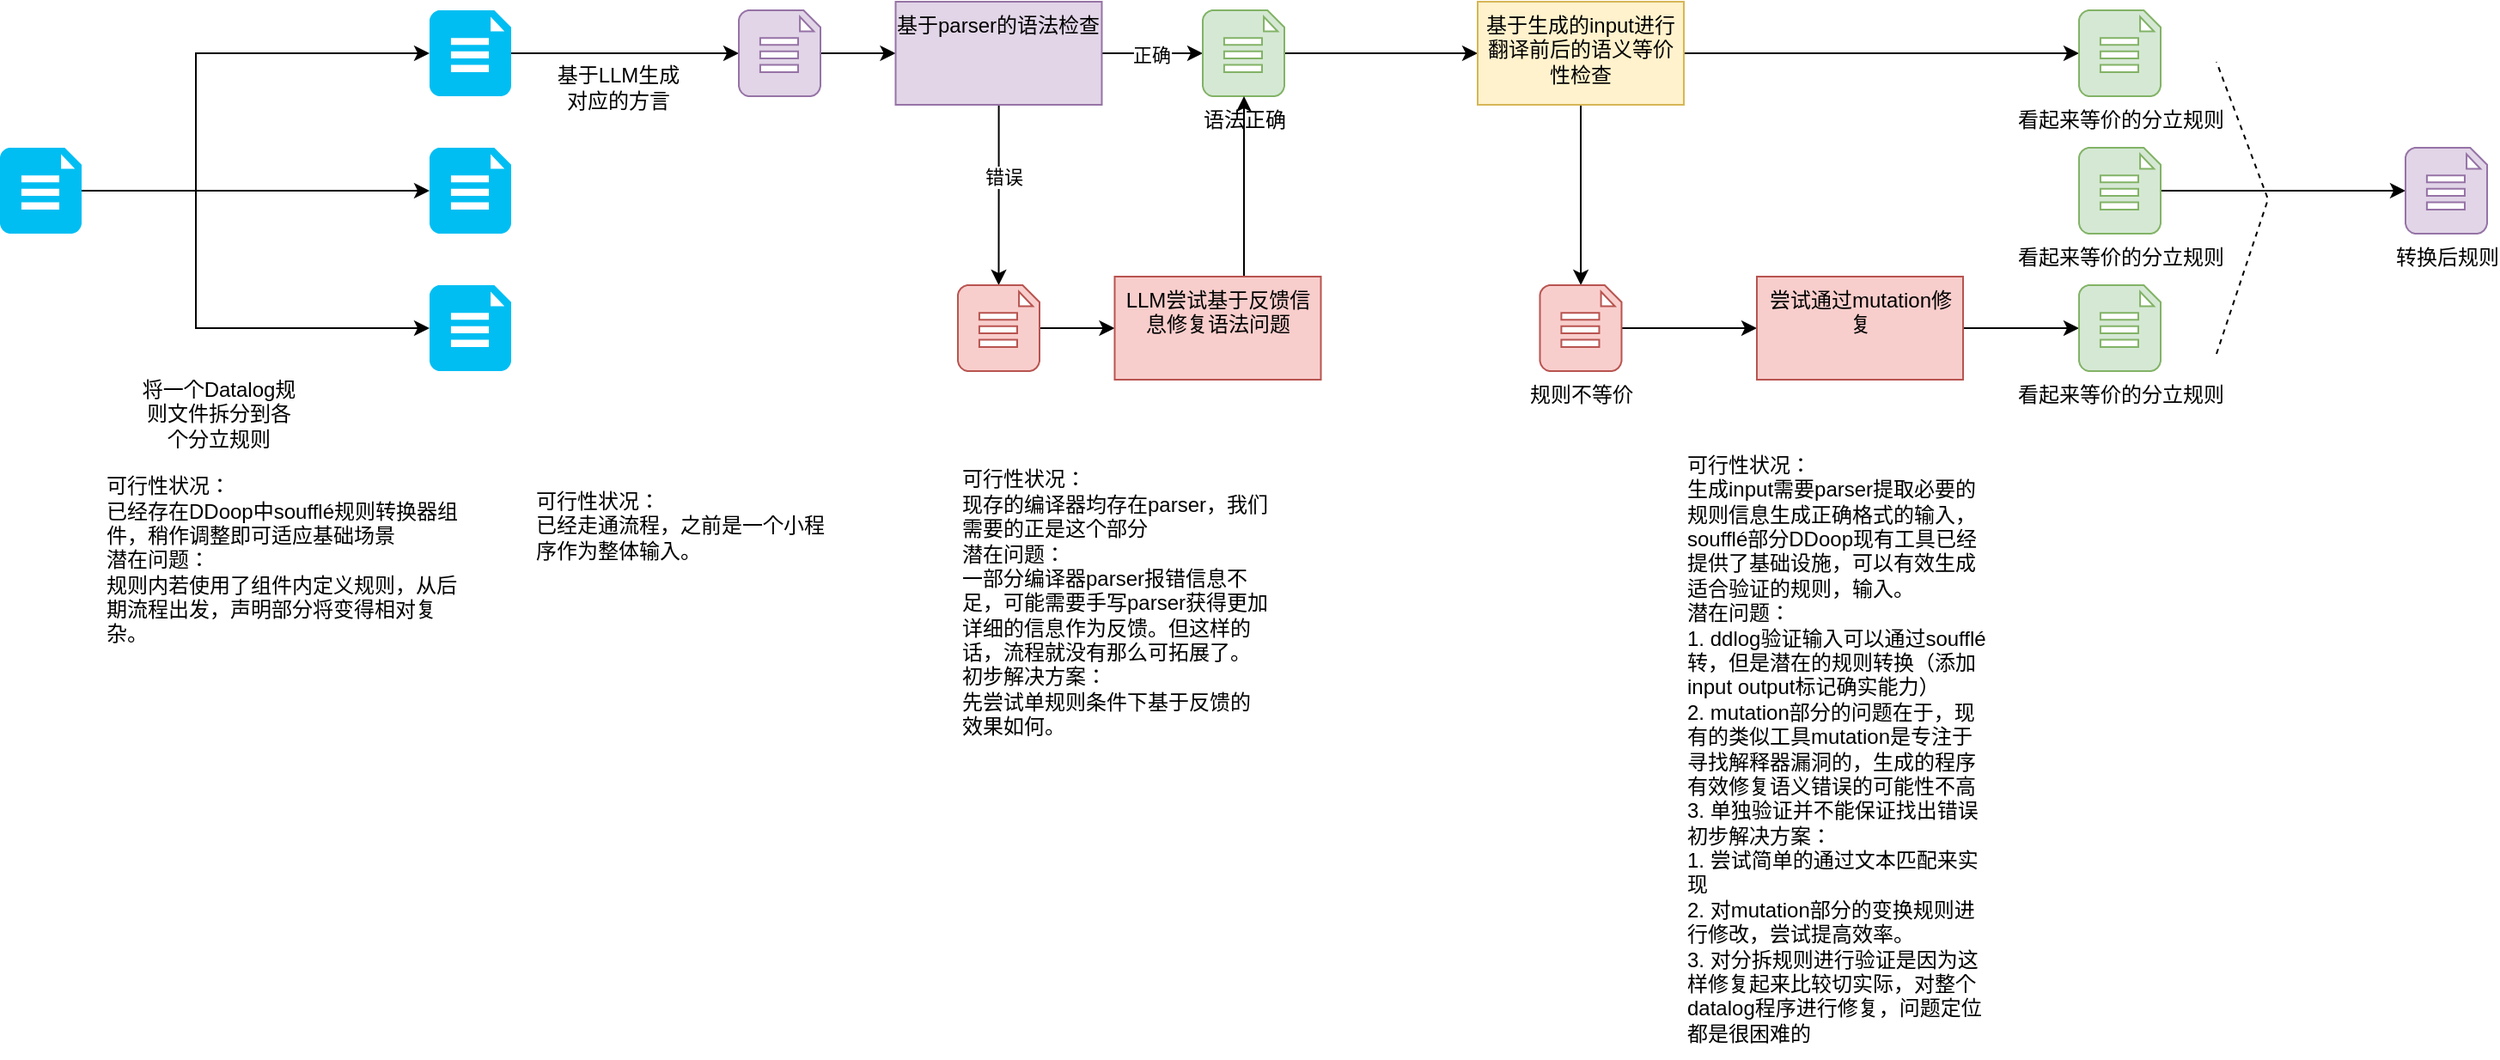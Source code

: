 <mxfile version="22.1.11" type="github">
  <diagram name="第 1 页" id="qbcq0HSddqmyH18pInoi">
    <mxGraphModel dx="954" dy="606" grid="1" gridSize="10" guides="1" tooltips="1" connect="1" arrows="1" fold="1" page="1" pageScale="1" pageWidth="827" pageHeight="1169" math="0" shadow="0">
      <root>
        <mxCell id="0" />
        <mxCell id="1" parent="0" />
        <mxCell id="Vjg9qxUvn2heQVp0XPwC-15" value="" style="edgeStyle=orthogonalEdgeStyle;rounded=0;orthogonalLoop=1;jettySize=auto;html=1;exitX=1;exitY=0.5;exitDx=0;exitDy=0;exitPerimeter=0;" edge="1" parent="1" source="Vjg9qxUvn2heQVp0XPwC-1" target="Vjg9qxUvn2heQVp0XPwC-3">
          <mxGeometry relative="1" as="geometry">
            <Array as="points" />
          </mxGeometry>
        </mxCell>
        <mxCell id="Vjg9qxUvn2heQVp0XPwC-17" value="" style="edgeStyle=orthogonalEdgeStyle;rounded=0;orthogonalLoop=1;jettySize=auto;html=1;entryX=0;entryY=0.5;entryDx=0;entryDy=0;entryPerimeter=0;" edge="1" parent="1" source="Vjg9qxUvn2heQVp0XPwC-1" target="Vjg9qxUvn2heQVp0XPwC-2">
          <mxGeometry relative="1" as="geometry">
            <Array as="points">
              <mxPoint x="144" y="155" />
            </Array>
          </mxGeometry>
        </mxCell>
        <mxCell id="Vjg9qxUvn2heQVp0XPwC-19" value="" style="edgeStyle=orthogonalEdgeStyle;rounded=0;orthogonalLoop=1;jettySize=auto;html=1;entryX=0;entryY=0.5;entryDx=0;entryDy=0;entryPerimeter=0;" edge="1" parent="1" source="Vjg9qxUvn2heQVp0XPwC-1" target="Vjg9qxUvn2heQVp0XPwC-4">
          <mxGeometry relative="1" as="geometry">
            <Array as="points">
              <mxPoint x="144" y="315" />
            </Array>
          </mxGeometry>
        </mxCell>
        <mxCell id="Vjg9qxUvn2heQVp0XPwC-1" value="" style="verticalLabelPosition=bottom;html=1;verticalAlign=top;align=center;strokeColor=none;fillColor=#00BEF2;shape=mxgraph.azure.file_2;pointerEvents=1;" vertex="1" parent="1">
          <mxGeometry x="30" y="210" width="47.5" height="50" as="geometry" />
        </mxCell>
        <mxCell id="Vjg9qxUvn2heQVp0XPwC-13" value="" style="edgeStyle=orthogonalEdgeStyle;rounded=0;orthogonalLoop=1;jettySize=auto;html=1;" edge="1" parent="1" source="Vjg9qxUvn2heQVp0XPwC-2" target="Vjg9qxUvn2heQVp0XPwC-7">
          <mxGeometry relative="1" as="geometry" />
        </mxCell>
        <mxCell id="Vjg9qxUvn2heQVp0XPwC-2" value="" style="verticalLabelPosition=bottom;html=1;verticalAlign=top;align=center;strokeColor=none;fillColor=#00BEF2;shape=mxgraph.azure.file_2;pointerEvents=1;" vertex="1" parent="1">
          <mxGeometry x="280" y="130" width="47.5" height="50" as="geometry" />
        </mxCell>
        <mxCell id="Vjg9qxUvn2heQVp0XPwC-3" value="" style="verticalLabelPosition=bottom;html=1;verticalAlign=top;align=center;strokeColor=none;fillColor=#00BEF2;shape=mxgraph.azure.file_2;pointerEvents=1;" vertex="1" parent="1">
          <mxGeometry x="280" y="210" width="47.5" height="50" as="geometry" />
        </mxCell>
        <mxCell id="Vjg9qxUvn2heQVp0XPwC-4" value="" style="verticalLabelPosition=bottom;html=1;verticalAlign=top;align=center;strokeColor=none;fillColor=#00BEF2;shape=mxgraph.azure.file_2;pointerEvents=1;" vertex="1" parent="1">
          <mxGeometry x="280" y="290" width="47.5" height="50" as="geometry" />
        </mxCell>
        <mxCell id="Vjg9qxUvn2heQVp0XPwC-23" value="" style="edgeStyle=orthogonalEdgeStyle;rounded=0;orthogonalLoop=1;jettySize=auto;html=1;" edge="1" parent="1" source="Vjg9qxUvn2heQVp0XPwC-7" target="Vjg9qxUvn2heQVp0XPwC-22">
          <mxGeometry relative="1" as="geometry" />
        </mxCell>
        <mxCell id="Vjg9qxUvn2heQVp0XPwC-7" value="" style="verticalLabelPosition=bottom;html=1;verticalAlign=top;align=center;strokeColor=#9673a6;fillColor=#e1d5e7;shape=mxgraph.azure.file_2;pointerEvents=1;" vertex="1" parent="1">
          <mxGeometry x="460" y="130" width="47.5" height="50" as="geometry" />
        </mxCell>
        <mxCell id="Vjg9qxUvn2heQVp0XPwC-6" value="将一个Datalog规则文件拆分到各个分立规则" style="text;html=1;strokeColor=none;fillColor=none;align=center;verticalAlign=middle;whiteSpace=wrap;rounded=0;" vertex="1" parent="1">
          <mxGeometry x="110" y="350" width="95" height="30" as="geometry" />
        </mxCell>
        <mxCell id="Vjg9qxUvn2heQVp0XPwC-21" value="基于LLM生成对应的方言" style="text;html=1;strokeColor=none;fillColor=none;align=center;verticalAlign=middle;whiteSpace=wrap;rounded=0;" vertex="1" parent="1">
          <mxGeometry x="350" y="160" width="80" height="30" as="geometry" />
        </mxCell>
        <mxCell id="Vjg9qxUvn2heQVp0XPwC-25" value="" style="edgeStyle=orthogonalEdgeStyle;rounded=0;orthogonalLoop=1;jettySize=auto;html=1;" edge="1" parent="1" source="Vjg9qxUvn2heQVp0XPwC-22" target="Vjg9qxUvn2heQVp0XPwC-24">
          <mxGeometry relative="1" as="geometry" />
        </mxCell>
        <mxCell id="Vjg9qxUvn2heQVp0XPwC-26" value="正确" style="edgeLabel;html=1;align=center;verticalAlign=middle;resizable=0;points=[];" vertex="1" connectable="0" parent="Vjg9qxUvn2heQVp0XPwC-25">
          <mxGeometry x="-0.055" y="-1" relative="1" as="geometry">
            <mxPoint as="offset" />
          </mxGeometry>
        </mxCell>
        <mxCell id="Vjg9qxUvn2heQVp0XPwC-28" value="" style="edgeStyle=orthogonalEdgeStyle;rounded=0;orthogonalLoop=1;jettySize=auto;html=1;" edge="1" parent="1" source="Vjg9qxUvn2heQVp0XPwC-22" target="Vjg9qxUvn2heQVp0XPwC-27">
          <mxGeometry relative="1" as="geometry" />
        </mxCell>
        <mxCell id="Vjg9qxUvn2heQVp0XPwC-29" value="错误" style="edgeLabel;html=1;align=center;verticalAlign=middle;resizable=0;points=[];" vertex="1" connectable="0" parent="Vjg9qxUvn2heQVp0XPwC-28">
          <mxGeometry x="-0.2" y="2" relative="1" as="geometry">
            <mxPoint as="offset" />
          </mxGeometry>
        </mxCell>
        <mxCell id="Vjg9qxUvn2heQVp0XPwC-22" value="基于parser的语法检查" style="whiteSpace=wrap;html=1;verticalAlign=top;fillColor=#e1d5e7;strokeColor=#9673a6;" vertex="1" parent="1">
          <mxGeometry x="551.25" y="125" width="120" height="60" as="geometry" />
        </mxCell>
        <mxCell id="Vjg9qxUvn2heQVp0XPwC-36" value="" style="edgeStyle=orthogonalEdgeStyle;rounded=0;orthogonalLoop=1;jettySize=auto;html=1;" edge="1" parent="1" source="Vjg9qxUvn2heQVp0XPwC-24" target="Vjg9qxUvn2heQVp0XPwC-35">
          <mxGeometry relative="1" as="geometry" />
        </mxCell>
        <mxCell id="Vjg9qxUvn2heQVp0XPwC-24" value="语法正确" style="verticalLabelPosition=bottom;html=1;verticalAlign=top;align=center;strokeColor=#82b366;fillColor=#d5e8d4;shape=mxgraph.azure.file_2;pointerEvents=1;" vertex="1" parent="1">
          <mxGeometry x="730" y="130" width="47.5" height="50" as="geometry" />
        </mxCell>
        <mxCell id="Vjg9qxUvn2heQVp0XPwC-33" value="" style="edgeStyle=orthogonalEdgeStyle;rounded=0;orthogonalLoop=1;jettySize=auto;html=1;" edge="1" parent="1" source="Vjg9qxUvn2heQVp0XPwC-27" target="Vjg9qxUvn2heQVp0XPwC-32">
          <mxGeometry relative="1" as="geometry" />
        </mxCell>
        <mxCell id="Vjg9qxUvn2heQVp0XPwC-27" value="" style="verticalLabelPosition=bottom;html=1;verticalAlign=top;align=center;strokeColor=#b85450;fillColor=#f8cecc;shape=mxgraph.azure.file_2;pointerEvents=1;" vertex="1" parent="1">
          <mxGeometry x="587.5" y="290" width="47.5" height="50" as="geometry" />
        </mxCell>
        <mxCell id="Vjg9qxUvn2heQVp0XPwC-34" value="" style="edgeStyle=orthogonalEdgeStyle;rounded=0;orthogonalLoop=1;jettySize=auto;html=1;" edge="1" parent="1" source="Vjg9qxUvn2heQVp0XPwC-32" target="Vjg9qxUvn2heQVp0XPwC-24">
          <mxGeometry relative="1" as="geometry">
            <Array as="points">
              <mxPoint x="754" y="240" />
              <mxPoint x="754" y="240" />
            </Array>
          </mxGeometry>
        </mxCell>
        <mxCell id="Vjg9qxUvn2heQVp0XPwC-32" value="LLM尝试基于反馈信息修复语法问题" style="whiteSpace=wrap;html=1;verticalAlign=top;fillColor=#f8cecc;strokeColor=#b85450;" vertex="1" parent="1">
          <mxGeometry x="678.75" y="285" width="120" height="60" as="geometry" />
        </mxCell>
        <mxCell id="Vjg9qxUvn2heQVp0XPwC-42" value="" style="edgeStyle=orthogonalEdgeStyle;rounded=0;orthogonalLoop=1;jettySize=auto;html=1;" edge="1" parent="1" source="Vjg9qxUvn2heQVp0XPwC-35" target="Vjg9qxUvn2heQVp0XPwC-37">
          <mxGeometry relative="1" as="geometry" />
        </mxCell>
        <mxCell id="Vjg9qxUvn2heQVp0XPwC-44" value="" style="edgeStyle=orthogonalEdgeStyle;rounded=0;orthogonalLoop=1;jettySize=auto;html=1;" edge="1" parent="1" source="Vjg9qxUvn2heQVp0XPwC-35" target="Vjg9qxUvn2heQVp0XPwC-43">
          <mxGeometry relative="1" as="geometry" />
        </mxCell>
        <mxCell id="Vjg9qxUvn2heQVp0XPwC-35" value="基于生成的input进行翻译前后的语义等价性检查" style="whiteSpace=wrap;html=1;verticalAlign=top;fillColor=#fff2cc;strokeColor=#d6b656;" vertex="1" parent="1">
          <mxGeometry x="890" y="125" width="120" height="60" as="geometry" />
        </mxCell>
        <mxCell id="Vjg9qxUvn2heQVp0XPwC-37" value="看起来等价的分立规则" style="verticalLabelPosition=bottom;html=1;verticalAlign=top;align=center;strokeColor=#82b366;fillColor=#d5e8d4;shape=mxgraph.azure.file_2;pointerEvents=1;" vertex="1" parent="1">
          <mxGeometry x="1240" y="130" width="47.5" height="50" as="geometry" />
        </mxCell>
        <mxCell id="Vjg9qxUvn2heQVp0XPwC-46" value="" style="edgeStyle=orthogonalEdgeStyle;rounded=0;orthogonalLoop=1;jettySize=auto;html=1;" edge="1" parent="1" source="Vjg9qxUvn2heQVp0XPwC-43" target="Vjg9qxUvn2heQVp0XPwC-45">
          <mxGeometry relative="1" as="geometry" />
        </mxCell>
        <mxCell id="Vjg9qxUvn2heQVp0XPwC-43" value="规则不等价" style="verticalLabelPosition=bottom;html=1;verticalAlign=top;align=center;strokeColor=#b85450;fillColor=#f8cecc;shape=mxgraph.azure.file_2;pointerEvents=1;" vertex="1" parent="1">
          <mxGeometry x="926.25" y="290" width="47.5" height="50" as="geometry" />
        </mxCell>
        <mxCell id="Vjg9qxUvn2heQVp0XPwC-50" value="" style="edgeStyle=orthogonalEdgeStyle;rounded=0;orthogonalLoop=1;jettySize=auto;html=1;" edge="1" parent="1" source="Vjg9qxUvn2heQVp0XPwC-45" target="Vjg9qxUvn2heQVp0XPwC-49">
          <mxGeometry relative="1" as="geometry" />
        </mxCell>
        <mxCell id="Vjg9qxUvn2heQVp0XPwC-45" value="尝试通过mutation修复" style="whiteSpace=wrap;html=1;verticalAlign=top;fillColor=#f8cecc;strokeColor=#b85450;" vertex="1" parent="1">
          <mxGeometry x="1052.5" y="285" width="120" height="60" as="geometry" />
        </mxCell>
        <mxCell id="Vjg9qxUvn2heQVp0XPwC-56" value="" style="edgeStyle=orthogonalEdgeStyle;rounded=0;orthogonalLoop=1;jettySize=auto;html=1;entryX=0;entryY=0.5;entryDx=0;entryDy=0;entryPerimeter=0;" edge="1" parent="1" source="Vjg9qxUvn2heQVp0XPwC-48" target="Vjg9qxUvn2heQVp0XPwC-52">
          <mxGeometry relative="1" as="geometry" />
        </mxCell>
        <mxCell id="Vjg9qxUvn2heQVp0XPwC-48" value="看起来等价的分立规则" style="verticalLabelPosition=bottom;html=1;verticalAlign=top;align=center;strokeColor=#82b366;fillColor=#d5e8d4;shape=mxgraph.azure.file_2;pointerEvents=1;" vertex="1" parent="1">
          <mxGeometry x="1240" y="210" width="47.5" height="50" as="geometry" />
        </mxCell>
        <mxCell id="Vjg9qxUvn2heQVp0XPwC-49" value="看起来等价的分立规则" style="verticalLabelPosition=bottom;html=1;verticalAlign=top;align=center;strokeColor=#82b366;fillColor=#d5e8d4;shape=mxgraph.azure.file_2;pointerEvents=1;" vertex="1" parent="1">
          <mxGeometry x="1240" y="290" width="47.5" height="50" as="geometry" />
        </mxCell>
        <mxCell id="Vjg9qxUvn2heQVp0XPwC-51" value="" style="endArrow=none;dashed=1;html=1;rounded=0;" edge="1" parent="1">
          <mxGeometry width="50" height="50" relative="1" as="geometry">
            <mxPoint x="1320" y="330" as="sourcePoint" />
            <mxPoint x="1320" y="160" as="targetPoint" />
            <Array as="points">
              <mxPoint x="1350" y="240" />
            </Array>
          </mxGeometry>
        </mxCell>
        <mxCell id="Vjg9qxUvn2heQVp0XPwC-52" value="转换后规则" style="verticalLabelPosition=bottom;html=1;verticalAlign=top;align=center;strokeColor=#9673a6;fillColor=#e1d5e7;shape=mxgraph.azure.file_2;pointerEvents=1;" vertex="1" parent="1">
          <mxGeometry x="1430" y="210" width="47.5" height="50" as="geometry" />
        </mxCell>
        <mxCell id="Vjg9qxUvn2heQVp0XPwC-57" value="可行性状况：&lt;br&gt;已经存在DDoop中soufflé规则转换器组件，稍作调整即可适应基础场景&lt;br&gt;潜在问题：&lt;br&gt;规则内若使用了组件内定义规则，从后期流程出发，声明部分将变得相对复杂。" style="text;html=1;strokeColor=none;fillColor=none;align=left;verticalAlign=middle;whiteSpace=wrap;rounded=0;" vertex="1" parent="1">
          <mxGeometry x="90" y="400" width="207.5" height="100" as="geometry" />
        </mxCell>
        <mxCell id="Vjg9qxUvn2heQVp0XPwC-58" value="可行性状况：&lt;br&gt;已经走通流程，之前是一个小程序作为整体输入。" style="text;html=1;strokeColor=none;fillColor=none;align=left;verticalAlign=middle;whiteSpace=wrap;rounded=0;" vertex="1" parent="1">
          <mxGeometry x="340" y="400" width="180" height="60" as="geometry" />
        </mxCell>
        <mxCell id="Vjg9qxUvn2heQVp0XPwC-59" value="可行性状况：&lt;br&gt;现存的编译器均存在parser，我们需要的正是这个部分&lt;br&gt;潜在问题：&lt;br&gt;一部分编译器parser报错信息不足，可能需要手写parser获得更加详细的信息作为反馈。但这样的话，流程就没有那么可拓展了。&lt;br&gt;初步解决方案：&lt;br&gt;先尝试单规则条件下基于反馈的效果如何。" style="text;html=1;strokeColor=none;fillColor=none;align=left;verticalAlign=middle;whiteSpace=wrap;rounded=0;" vertex="1" parent="1">
          <mxGeometry x="587.5" y="400" width="180" height="150" as="geometry" />
        </mxCell>
        <mxCell id="Vjg9qxUvn2heQVp0XPwC-60" value="可行性状况：&lt;br&gt;生成input需要parser提取必要的规则信息生成正确格式的输入，soufflé部分DDoop现有工具已经提供了基础设施，可以有效生成适合验证的规则，输入。&lt;br&gt;潜在问题：&lt;br&gt;1. ddlog验证输入可以通过soufflé转，但是潜在的规则转换（添加input output标记确实能力）&lt;br&gt;2. mutation部分的问题在于，现有的类似工具mutation是专注于寻找解释器漏洞的，生成的程序有效修复语义错误的可能性不高&lt;br&gt;3. 单独验证并不能保证找出错误&lt;br&gt;初步解决方案：&lt;br&gt;1. 尝试简单的通过文本匹配来实现&lt;br&gt;2. 对mutation部分的变换规则进行修改，尝试提高效率。&lt;br&gt;3. 对分拆规则进行验证是因为这样修复起来比较切实际，对整个datalog程序进行修复，问题定位都是很困难的" style="text;html=1;strokeColor=none;fillColor=none;align=left;verticalAlign=middle;whiteSpace=wrap;rounded=0;" vertex="1" parent="1">
          <mxGeometry x="1010" y="380" width="180" height="360" as="geometry" />
        </mxCell>
      </root>
    </mxGraphModel>
  </diagram>
</mxfile>

